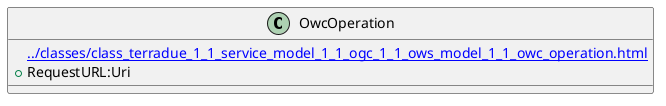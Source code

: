 @startuml
class OwcOperation {
[[../classes/class_terradue_1_1_service_model_1_1_ogc_1_1_ows_model_1_1_owc_operation.html]]
 +RequestURL:Uri
}
@enduml
